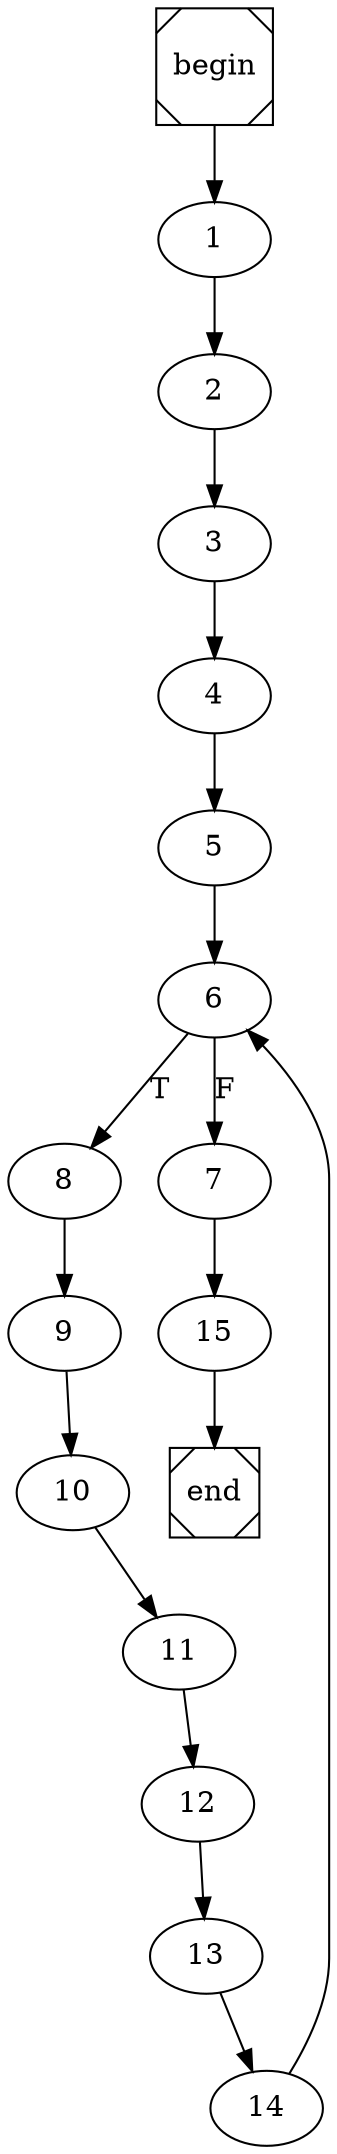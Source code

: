 digraph cfg {
	begin [shape=Msquare];
	end [shape=Msquare];
	begin -> 1;	1 -> 2;	2 -> 3;	3 -> 4;	4 -> 5;	5 -> 6;	6 -> 8[label=T];	6 -> 7[label=F];	7 -> 15;	8 -> 9;	9 -> 10;	10 -> 11;	11 -> 12;	12 -> 13;	13 -> 14;	14 -> 6;	15 -> end;}
